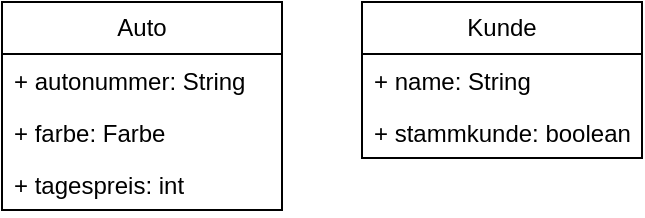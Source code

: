 <mxfile version="28.2.5">
  <diagram name="Page-1" id="SY7ek3WgncjfN8qvMLkr">
    <mxGraphModel dx="706" dy="632" grid="1" gridSize="10" guides="1" tooltips="1" connect="1" arrows="1" fold="1" page="1" pageScale="1" pageWidth="850" pageHeight="1100" math="0" shadow="0">
      <root>
        <mxCell id="0" />
        <mxCell id="1" parent="0" />
        <mxCell id="vbHDXJq4yIVySwHNQnQ0-1" value="Kunde" style="swimlane;fontStyle=0;childLayout=stackLayout;horizontal=1;startSize=26;fillColor=none;horizontalStack=0;resizeParent=1;resizeParentMax=0;resizeLast=0;collapsible=1;marginBottom=0;whiteSpace=wrap;html=1;" vertex="1" parent="1">
          <mxGeometry x="300" y="270" width="140" height="78" as="geometry" />
        </mxCell>
        <mxCell id="vbHDXJq4yIVySwHNQnQ0-2" value="+ name: String" style="text;strokeColor=none;fillColor=none;align=left;verticalAlign=top;spacingLeft=4;spacingRight=4;overflow=hidden;rotatable=0;points=[[0,0.5],[1,0.5]];portConstraint=eastwest;whiteSpace=wrap;html=1;" vertex="1" parent="vbHDXJq4yIVySwHNQnQ0-1">
          <mxGeometry y="26" width="140" height="26" as="geometry" />
        </mxCell>
        <mxCell id="vbHDXJq4yIVySwHNQnQ0-3" value="+ stammkunde: boolean" style="text;strokeColor=none;fillColor=none;align=left;verticalAlign=top;spacingLeft=4;spacingRight=4;overflow=hidden;rotatable=0;points=[[0,0.5],[1,0.5]];portConstraint=eastwest;whiteSpace=wrap;html=1;" vertex="1" parent="vbHDXJq4yIVySwHNQnQ0-1">
          <mxGeometry y="52" width="140" height="26" as="geometry" />
        </mxCell>
        <mxCell id="vbHDXJq4yIVySwHNQnQ0-5" value="Auto" style="swimlane;fontStyle=0;childLayout=stackLayout;horizontal=1;startSize=26;fillColor=none;horizontalStack=0;resizeParent=1;resizeParentMax=0;resizeLast=0;collapsible=1;marginBottom=0;whiteSpace=wrap;html=1;" vertex="1" parent="1">
          <mxGeometry x="120" y="270" width="140" height="104" as="geometry" />
        </mxCell>
        <mxCell id="vbHDXJq4yIVySwHNQnQ0-6" value="+ autonummer: String" style="text;strokeColor=none;fillColor=none;align=left;verticalAlign=top;spacingLeft=4;spacingRight=4;overflow=hidden;rotatable=0;points=[[0,0.5],[1,0.5]];portConstraint=eastwest;whiteSpace=wrap;html=1;" vertex="1" parent="vbHDXJq4yIVySwHNQnQ0-5">
          <mxGeometry y="26" width="140" height="26" as="geometry" />
        </mxCell>
        <mxCell id="vbHDXJq4yIVySwHNQnQ0-7" value="+ farbe:&amp;nbsp;Farbe" style="text;strokeColor=none;fillColor=none;align=left;verticalAlign=top;spacingLeft=4;spacingRight=4;overflow=hidden;rotatable=0;points=[[0,0.5],[1,0.5]];portConstraint=eastwest;whiteSpace=wrap;html=1;" vertex="1" parent="vbHDXJq4yIVySwHNQnQ0-5">
          <mxGeometry y="52" width="140" height="26" as="geometry" />
        </mxCell>
        <mxCell id="vbHDXJq4yIVySwHNQnQ0-8" value="+ tagespreis: int" style="text;strokeColor=none;fillColor=none;align=left;verticalAlign=top;spacingLeft=4;spacingRight=4;overflow=hidden;rotatable=0;points=[[0,0.5],[1,0.5]];portConstraint=eastwest;whiteSpace=wrap;html=1;" vertex="1" parent="vbHDXJq4yIVySwHNQnQ0-5">
          <mxGeometry y="78" width="140" height="26" as="geometry" />
        </mxCell>
      </root>
    </mxGraphModel>
  </diagram>
</mxfile>
